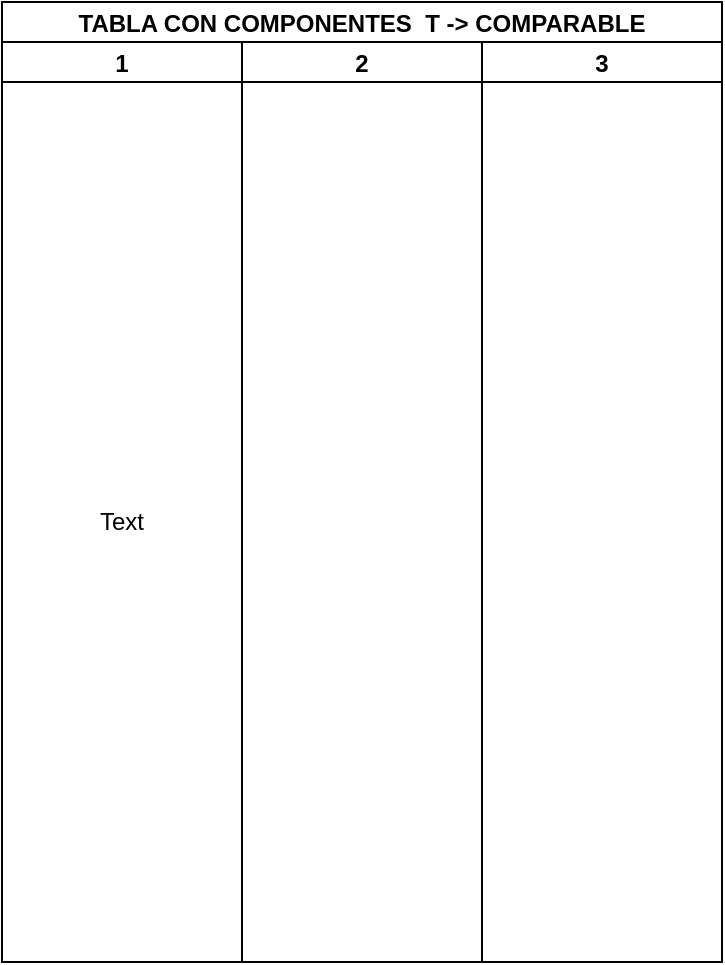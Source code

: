 <mxfile>
    <diagram id="nXWWgEw-lm5rsyjL4Rfr" name="Página-1">
        <mxGraphModel dx="808" dy="500" grid="1" gridSize="10" guides="1" tooltips="1" connect="1" arrows="1" fold="1" page="1" pageScale="1" pageWidth="827" pageHeight="1169" math="0" shadow="0">
            <root>
                <mxCell id="0"/>
                <mxCell id="1" parent="0"/>
                <mxCell id="2" value="TABLA CON COMPONENTES  T -&gt; COMPARABLE" style="swimlane;childLayout=stackLayout;resizeParent=1;resizeParentMax=0;startSize=20;" vertex="1" parent="1">
                    <mxGeometry x="230" y="20" width="360" height="480" as="geometry"/>
                </mxCell>
                <mxCell id="3" value="1" style="swimlane;startSize=20;" vertex="1" parent="2">
                    <mxGeometry y="20" width="120" height="460" as="geometry"/>
                </mxCell>
                <mxCell id="11" value="Text" style="text;html=1;strokeColor=none;fillColor=none;align=center;verticalAlign=middle;whiteSpace=wrap;rounded=0;" vertex="1" parent="3">
                    <mxGeometry y="20" width="120" height="440" as="geometry"/>
                </mxCell>
                <mxCell id="4" value="2" style="swimlane;startSize=20;" vertex="1" parent="2">
                    <mxGeometry x="120" y="20" width="120" height="460" as="geometry"/>
                </mxCell>
                <mxCell id="5" value="3" style="swimlane;startSize=20;" vertex="1" parent="2">
                    <mxGeometry x="240" y="20" width="120" height="460" as="geometry"/>
                </mxCell>
            </root>
        </mxGraphModel>
    </diagram>
</mxfile>